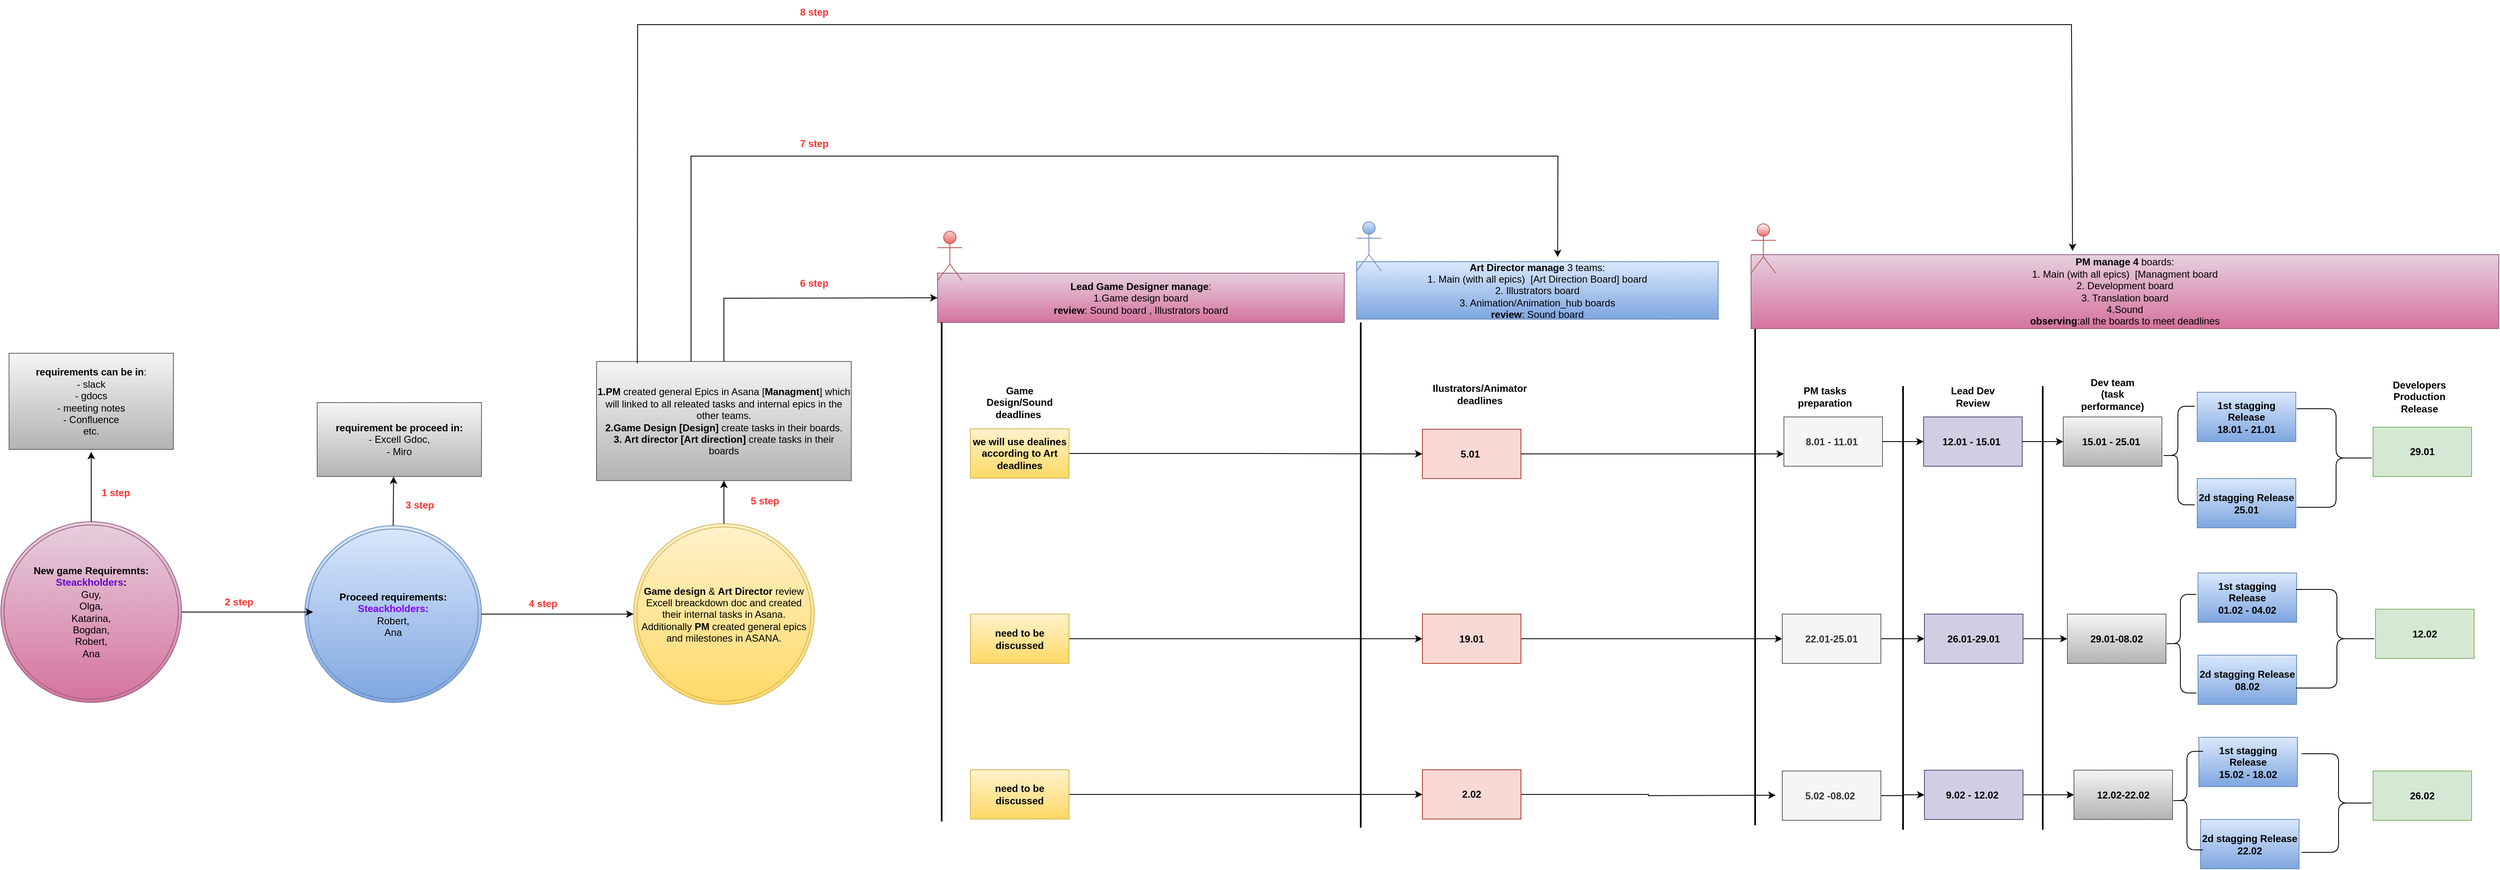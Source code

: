 <mxfile version="22.1.17" type="github">
  <diagram name="Page-1" id="NS8pDAE-hcMTIMihtxfz">
    <mxGraphModel dx="2058" dy="1742" grid="1" gridSize="10" guides="1" tooltips="1" connect="1" arrows="1" fold="1" page="1" pageScale="1" pageWidth="850" pageHeight="1100" math="0" shadow="0">
      <root>
        <mxCell id="0" />
        <mxCell id="1" parent="0" />
        <mxCell id="FQVQUkdtEuEJuuCxDMSS-1" value="5.01&amp;nbsp;" style="rounded=0;whiteSpace=wrap;html=1;fillColor=#fad9d5;strokeColor=#ae4132;fontStyle=1" parent="1" vertex="1">
          <mxGeometry x="920" y="-107.5" width="120" height="60" as="geometry" />
        </mxCell>
        <mxCell id="FQVQUkdtEuEJuuCxDMSS-2" value="29.01" style="rounded=0;whiteSpace=wrap;html=1;fillColor=#d5e8d4;strokeColor=#82b366;fontStyle=1" parent="1" vertex="1">
          <mxGeometry x="2077" y="-110" width="120" height="60" as="geometry" />
        </mxCell>
        <mxCell id="FQVQUkdtEuEJuuCxDMSS-3" value="&lt;b&gt;Ilustrators/Animator deadlines&lt;/b&gt;" style="text;html=1;strokeColor=none;fillColor=none;align=center;verticalAlign=middle;whiteSpace=wrap;rounded=0;" parent="1" vertex="1">
          <mxGeometry x="960" y="-165.5" width="60" height="30" as="geometry" />
        </mxCell>
        <mxCell id="FQVQUkdtEuEJuuCxDMSS-4" value="&lt;b&gt;Developers Production Release&lt;/b&gt;" style="text;html=1;strokeColor=none;fillColor=none;align=center;verticalAlign=middle;whiteSpace=wrap;rounded=0;" parent="1" vertex="1">
          <mxGeometry x="2081" y="-162.5" width="105" height="30" as="geometry" />
        </mxCell>
        <mxCell id="FQVQUkdtEuEJuuCxDMSS-47" value="" style="edgeStyle=orthogonalEdgeStyle;rounded=0;orthogonalLoop=1;jettySize=auto;html=1;" parent="1" source="FQVQUkdtEuEJuuCxDMSS-5" target="FQVQUkdtEuEJuuCxDMSS-21" edge="1">
          <mxGeometry relative="1" as="geometry" />
        </mxCell>
        <mxCell id="FQVQUkdtEuEJuuCxDMSS-5" value="19.01" style="rounded=0;whiteSpace=wrap;html=1;fillColor=#fad9d5;strokeColor=#ae4132;fontStyle=1" parent="1" vertex="1">
          <mxGeometry x="920" y="117.5" width="120" height="60" as="geometry" />
        </mxCell>
        <mxCell id="FQVQUkdtEuEJuuCxDMSS-6" value="12.02" style="rounded=0;whiteSpace=wrap;html=1;fillColor=#d5e8d4;strokeColor=#82b366;fontStyle=1" parent="1" vertex="1">
          <mxGeometry x="2080" y="111.5" width="120" height="60" as="geometry" />
        </mxCell>
        <mxCell id="FQVQUkdtEuEJuuCxDMSS-50" value="" style="edgeStyle=orthogonalEdgeStyle;rounded=0;orthogonalLoop=1;jettySize=auto;html=1;" parent="1" source="FQVQUkdtEuEJuuCxDMSS-7" edge="1">
          <mxGeometry relative="1" as="geometry">
            <mxPoint x="1350" y="338" as="targetPoint" />
          </mxGeometry>
        </mxCell>
        <mxCell id="FQVQUkdtEuEJuuCxDMSS-7" value="2.02" style="rounded=0;whiteSpace=wrap;html=1;fillColor=#fad9d5;strokeColor=#ae4132;fontStyle=1" parent="1" vertex="1">
          <mxGeometry x="920" y="307" width="120" height="60" as="geometry" />
        </mxCell>
        <mxCell id="FQVQUkdtEuEJuuCxDMSS-8" value="26.02" style="rounded=0;whiteSpace=wrap;html=1;fillColor=#d5e8d4;strokeColor=#82b366;fontStyle=1" parent="1" vertex="1">
          <mxGeometry x="2077" y="308.5" width="120" height="60" as="geometry" />
        </mxCell>
        <mxCell id="FQVQUkdtEuEJuuCxDMSS-10" value="&lt;b&gt;PM tasks preparation&lt;/b&gt;" style="text;html=1;strokeColor=none;fillColor=none;align=center;verticalAlign=middle;whiteSpace=wrap;rounded=0;" parent="1" vertex="1">
          <mxGeometry x="1380" y="-162.5" width="60" height="30" as="geometry" />
        </mxCell>
        <mxCell id="FQVQUkdtEuEJuuCxDMSS-11" value="8.01 - 11.01&amp;nbsp;" style="rounded=0;whiteSpace=wrap;html=1;fillColor=#f5f5f5;fontColor=#333333;strokeColor=#666666;fontStyle=1" parent="1" vertex="1">
          <mxGeometry x="1360" y="-122.5" width="120" height="60" as="geometry" />
        </mxCell>
        <mxCell id="FQVQUkdtEuEJuuCxDMSS-12" value="12.01 - 15.01&amp;nbsp;" style="rounded=0;whiteSpace=wrap;html=1;fillColor=#d0cee2;strokeColor=#56517e;fontStyle=1" parent="1" vertex="1">
          <mxGeometry x="1530" y="-122.5" width="120" height="60" as="geometry" />
        </mxCell>
        <mxCell id="FQVQUkdtEuEJuuCxDMSS-13" value="15.01 - 25.01&amp;nbsp;" style="rounded=0;whiteSpace=wrap;html=1;fillColor=#f5f5f5;gradientColor=#b3b3b3;strokeColor=#666666;fontStyle=1" parent="1" vertex="1">
          <mxGeometry x="1700" y="-122.5" width="120" height="60" as="geometry" />
        </mxCell>
        <mxCell id="FQVQUkdtEuEJuuCxDMSS-14" value="&lt;b&gt;Lead Dev Review&lt;/b&gt;" style="text;html=1;strokeColor=none;fillColor=none;align=center;verticalAlign=middle;whiteSpace=wrap;rounded=0;" parent="1" vertex="1">
          <mxGeometry x="1560" y="-162.5" width="60" height="30" as="geometry" />
        </mxCell>
        <mxCell id="FQVQUkdtEuEJuuCxDMSS-15" value="&lt;b&gt;Dev team (task performance)&lt;/b&gt;" style="text;html=1;strokeColor=none;fillColor=none;align=center;verticalAlign=middle;whiteSpace=wrap;rounded=0;" parent="1" vertex="1">
          <mxGeometry x="1730" y="-165.5" width="60" height="30" as="geometry" />
        </mxCell>
        <mxCell id="FQVQUkdtEuEJuuCxDMSS-16" value="1st stagging Release&lt;br&gt;18.01 - 21.01" style="rounded=0;whiteSpace=wrap;html=1;fillColor=#dae8fc;gradientColor=#7ea6e0;strokeColor=#6c8ebf;fontStyle=1" parent="1" vertex="1">
          <mxGeometry x="1863" y="-152.5" width="120" height="60" as="geometry" />
        </mxCell>
        <mxCell id="FQVQUkdtEuEJuuCxDMSS-17" value="2d stagging Release&lt;br&gt;25.01" style="rounded=0;whiteSpace=wrap;html=1;fillColor=#dae8fc;gradientColor=#7ea6e0;strokeColor=#6c8ebf;fontStyle=1" parent="1" vertex="1">
          <mxGeometry x="1863" y="-47.5" width="120" height="60" as="geometry" />
        </mxCell>
        <mxCell id="FQVQUkdtEuEJuuCxDMSS-20" value="" style="shape=curlyBracket;whiteSpace=wrap;html=1;rounded=1;flipH=1;labelPosition=right;verticalLabelPosition=middle;align=left;verticalAlign=middle;" parent="1" vertex="1">
          <mxGeometry x="1984" y="-132.5" width="96" height="120" as="geometry" />
        </mxCell>
        <mxCell id="FQVQUkdtEuEJuuCxDMSS-48" value="" style="edgeStyle=orthogonalEdgeStyle;rounded=0;orthogonalLoop=1;jettySize=auto;html=1;" parent="1" source="FQVQUkdtEuEJuuCxDMSS-21" target="FQVQUkdtEuEJuuCxDMSS-30" edge="1">
          <mxGeometry relative="1" as="geometry" />
        </mxCell>
        <mxCell id="FQVQUkdtEuEJuuCxDMSS-21" value="22.01-25.01" style="rounded=0;whiteSpace=wrap;html=1;fillColor=#f5f5f5;fontColor=#333333;strokeColor=#666666;fontStyle=1" parent="1" vertex="1">
          <mxGeometry x="1358" y="117.5" width="120" height="60" as="geometry" />
        </mxCell>
        <mxCell id="FQVQUkdtEuEJuuCxDMSS-24" value="" style="endArrow=classic;html=1;rounded=0;exitX=1;exitY=0.5;exitDx=0;exitDy=0;entryX=0;entryY=0.5;entryDx=0;entryDy=0;" parent="1" source="FQVQUkdtEuEJuuCxDMSS-11" target="FQVQUkdtEuEJuuCxDMSS-12" edge="1">
          <mxGeometry width="50" height="50" relative="1" as="geometry">
            <mxPoint x="1490" y="87.5" as="sourcePoint" />
            <mxPoint x="1540" y="37.5" as="targetPoint" />
          </mxGeometry>
        </mxCell>
        <mxCell id="FQVQUkdtEuEJuuCxDMSS-25" value="" style="endArrow=classic;html=1;rounded=0;exitX=1;exitY=0.5;exitDx=0;exitDy=0;entryX=0;entryY=0.5;entryDx=0;entryDy=0;" parent="1" source="FQVQUkdtEuEJuuCxDMSS-12" target="FQVQUkdtEuEJuuCxDMSS-13" edge="1">
          <mxGeometry width="50" height="50" relative="1" as="geometry">
            <mxPoint x="1670" y="27.5" as="sourcePoint" />
            <mxPoint x="1720" y="-22.5" as="targetPoint" />
          </mxGeometry>
        </mxCell>
        <mxCell id="FQVQUkdtEuEJuuCxDMSS-26" value="&lt;b&gt;Game design&lt;/b&gt;&amp;nbsp;&amp;amp; &lt;b&gt;Art Director&amp;nbsp;&lt;/b&gt;review Excell breackdown doc and created their internal tasks in Asana. Additionally&amp;nbsp;&lt;b&gt;PM &lt;/b&gt;created general epics and milestones in ASANA." style="ellipse;shape=doubleEllipse;whiteSpace=wrap;html=1;aspect=fixed;fillColor=#fff2cc;strokeColor=#d6b656;gradientColor=#ffd966;" parent="1" vertex="1">
          <mxGeometry x="-40" y="7.5" width="220" height="220" as="geometry" />
        </mxCell>
        <mxCell id="FQVQUkdtEuEJuuCxDMSS-49" value="" style="edgeStyle=orthogonalEdgeStyle;rounded=0;orthogonalLoop=1;jettySize=auto;html=1;" parent="1" source="FQVQUkdtEuEJuuCxDMSS-30" target="FQVQUkdtEuEJuuCxDMSS-31" edge="1">
          <mxGeometry relative="1" as="geometry" />
        </mxCell>
        <mxCell id="FQVQUkdtEuEJuuCxDMSS-30" value="26.01-29.01" style="rounded=0;whiteSpace=wrap;html=1;fillColor=#d0cee2;strokeColor=#56517e;fontStyle=1" parent="1" vertex="1">
          <mxGeometry x="1531" y="117.5" width="120" height="60" as="geometry" />
        </mxCell>
        <mxCell id="FQVQUkdtEuEJuuCxDMSS-31" value="29.01-08.02" style="rounded=0;whiteSpace=wrap;html=1;fillColor=#f5f5f5;gradientColor=#b3b3b3;strokeColor=#666666;fontStyle=1" parent="1" vertex="1">
          <mxGeometry x="1705" y="117.5" width="120" height="60" as="geometry" />
        </mxCell>
        <mxCell id="FQVQUkdtEuEJuuCxDMSS-32" value="1st stagging Release&lt;br&gt;01.02 - 04.02" style="rounded=0;whiteSpace=wrap;html=1;fillColor=#dae8fc;gradientColor=#7ea6e0;strokeColor=#6c8ebf;fontStyle=1" parent="1" vertex="1">
          <mxGeometry x="1864" y="67.5" width="120" height="60" as="geometry" />
        </mxCell>
        <mxCell id="FQVQUkdtEuEJuuCxDMSS-34" value="2d stagging Release&lt;br&gt;08.02" style="rounded=0;whiteSpace=wrap;html=1;fillColor=#dae8fc;gradientColor=#7ea6e0;strokeColor=#6c8ebf;fontStyle=1" parent="1" vertex="1">
          <mxGeometry x="1864" y="167.5" width="120" height="60" as="geometry" />
        </mxCell>
        <mxCell id="FQVQUkdtEuEJuuCxDMSS-51" value="" style="edgeStyle=orthogonalEdgeStyle;rounded=0;orthogonalLoop=1;jettySize=auto;html=1;" parent="1" source="FQVQUkdtEuEJuuCxDMSS-35" target="FQVQUkdtEuEJuuCxDMSS-36" edge="1">
          <mxGeometry relative="1" as="geometry" />
        </mxCell>
        <mxCell id="FQVQUkdtEuEJuuCxDMSS-35" value="5.02 -08.02&amp;nbsp;" style="rounded=0;whiteSpace=wrap;html=1;fillColor=#f5f5f5;fontColor=#333333;strokeColor=#666666;fontStyle=1" parent="1" vertex="1">
          <mxGeometry x="1358" y="308.5" width="120" height="60" as="geometry" />
        </mxCell>
        <mxCell id="FQVQUkdtEuEJuuCxDMSS-52" value="" style="edgeStyle=orthogonalEdgeStyle;rounded=0;orthogonalLoop=1;jettySize=auto;html=1;" parent="1" source="FQVQUkdtEuEJuuCxDMSS-36" target="FQVQUkdtEuEJuuCxDMSS-37" edge="1">
          <mxGeometry relative="1" as="geometry" />
        </mxCell>
        <mxCell id="FQVQUkdtEuEJuuCxDMSS-36" value="9.02 - 12.02&amp;nbsp;" style="rounded=0;whiteSpace=wrap;html=1;fillColor=#d0cee2;strokeColor=#56517e;fontStyle=1" parent="1" vertex="1">
          <mxGeometry x="1531" y="307.5" width="120" height="60" as="geometry" />
        </mxCell>
        <mxCell id="FQVQUkdtEuEJuuCxDMSS-37" value="12.02-22.02" style="rounded=0;whiteSpace=wrap;html=1;fillColor=#f5f5f5;gradientColor=#b3b3b3;strokeColor=#666666;fontStyle=1" parent="1" vertex="1">
          <mxGeometry x="1713" y="307.5" width="120" height="60" as="geometry" />
        </mxCell>
        <mxCell id="FQVQUkdtEuEJuuCxDMSS-38" value="1st stagging Release&lt;br&gt;15.02 - 18.02" style="rounded=0;whiteSpace=wrap;html=1;fontStyle=1;fillColor=#dae8fc;gradientColor=#7ea6e0;strokeColor=#6c8ebf;" parent="1" vertex="1">
          <mxGeometry x="1865" y="267.5" width="120" height="60" as="geometry" />
        </mxCell>
        <mxCell id="FQVQUkdtEuEJuuCxDMSS-40" value="2d stagging Release&lt;br&gt;22.02" style="rounded=0;whiteSpace=wrap;html=1;fontStyle=1;fillColor=#dae8fc;gradientColor=#7ea6e0;strokeColor=#6c8ebf;" parent="1" vertex="1">
          <mxGeometry x="1867" y="367.5" width="120" height="60" as="geometry" />
        </mxCell>
        <mxCell id="FQVQUkdtEuEJuuCxDMSS-41" value="" style="shape=curlyBracket;whiteSpace=wrap;html=1;rounded=1;flipH=1;labelPosition=right;verticalLabelPosition=middle;align=left;verticalAlign=middle;" parent="1" vertex="1">
          <mxGeometry x="1983" y="87.5" width="100" height="120" as="geometry" />
        </mxCell>
        <mxCell id="FQVQUkdtEuEJuuCxDMSS-42" value="" style="shape=curlyBracket;whiteSpace=wrap;html=1;rounded=1;flipH=1;labelPosition=right;verticalLabelPosition=middle;align=left;verticalAlign=middle;" parent="1" vertex="1">
          <mxGeometry x="1990" y="287.5" width="90" height="120" as="geometry" />
        </mxCell>
        <mxCell id="FQVQUkdtEuEJuuCxDMSS-53" value="" style="shape=curlyBracket;whiteSpace=wrap;html=1;rounded=1;labelPosition=left;verticalLabelPosition=middle;align=right;verticalAlign=middle;" parent="1" vertex="1">
          <mxGeometry x="1823" y="93.5" width="39" height="120" as="geometry" />
        </mxCell>
        <mxCell id="FQVQUkdtEuEJuuCxDMSS-55" value="" style="shape=curlyBracket;whiteSpace=wrap;html=1;rounded=1;labelPosition=left;verticalLabelPosition=middle;align=right;verticalAlign=middle;" parent="1" vertex="1">
          <mxGeometry x="1819" y="-135.5" width="41" height="120" as="geometry" />
        </mxCell>
        <mxCell id="FQVQUkdtEuEJuuCxDMSS-57" value="" style="line;strokeWidth=2;direction=south;html=1;" parent="1" vertex="1">
          <mxGeometry x="840" y="-237.5" width="10" height="615" as="geometry" />
        </mxCell>
        <mxCell id="FQVQUkdtEuEJuuCxDMSS-58" value="" style="line;strokeWidth=2;direction=south;html=1;" parent="1" vertex="1">
          <mxGeometry x="1320" y="-247.5" width="10" height="622" as="geometry" />
        </mxCell>
        <mxCell id="FQVQUkdtEuEJuuCxDMSS-59" value="" style="line;strokeWidth=2;direction=south;html=1;" parent="1" vertex="1">
          <mxGeometry x="1500" y="-160" width="10" height="540" as="geometry" />
        </mxCell>
        <mxCell id="FQVQUkdtEuEJuuCxDMSS-60" value="" style="line;strokeWidth=2;direction=south;html=1;" parent="1" vertex="1">
          <mxGeometry x="1670" y="-160" width="10" height="540" as="geometry" />
        </mxCell>
        <mxCell id="FQVQUkdtEuEJuuCxDMSS-61" value="" style="shape=curlyBracket;whiteSpace=wrap;html=1;rounded=1;labelPosition=left;verticalLabelPosition=middle;align=right;verticalAlign=middle;" parent="1" vertex="1">
          <mxGeometry x="1831" y="284.5" width="39" height="120" as="geometry" />
        </mxCell>
        <mxCell id="KHOT-lx1iBEE0z3jemg4-2" value="&lt;b&gt;New game Requiremnts:&lt;/b&gt;&lt;br&gt;&lt;b style=&quot;&quot;&gt;&lt;font color=&quot;#6600cc&quot;&gt;Steackholders&lt;/font&gt;&lt;/b&gt;&lt;b&gt;:&lt;/b&gt;&lt;br&gt;Guy,&lt;br&gt;Olga,&lt;br&gt;Katarina,&lt;br&gt;Bogdan,&lt;br&gt;Robert,&lt;br&gt;Ana&lt;br&gt;" style="ellipse;shape=doubleEllipse;whiteSpace=wrap;html=1;aspect=fixed;fillColor=#e6d0de;strokeColor=#996185;gradientColor=#d5739d;" vertex="1" parent="1">
          <mxGeometry x="-810" y="5" width="220" height="220" as="geometry" />
        </mxCell>
        <mxCell id="KHOT-lx1iBEE0z3jemg4-3" value="&lt;b&gt;Proceed requirements:&lt;/b&gt;&lt;br&gt;&lt;font style=&quot;font-weight: bold;&quot; color=&quot;#7f00ff&quot;&gt;Steackholders:&lt;br&gt;&lt;/font&gt;Robert,&lt;br&gt;Ana" style="ellipse;shape=doubleEllipse;whiteSpace=wrap;html=1;aspect=fixed;fillColor=#dae8fc;strokeColor=#6c8ebf;gradientColor=#7ea6e0;" vertex="1" parent="1">
          <mxGeometry x="-440" y="10" width="215" height="215" as="geometry" />
        </mxCell>
        <mxCell id="KHOT-lx1iBEE0z3jemg4-4" value="" style="endArrow=classic;html=1;rounded=0;exitX=0.5;exitY=0;exitDx=0;exitDy=0;" edge="1" parent="1" source="KHOT-lx1iBEE0z3jemg4-2">
          <mxGeometry width="50" height="50" relative="1" as="geometry">
            <mxPoint x="-670" y="-50" as="sourcePoint" />
            <mxPoint x="-700" y="-80" as="targetPoint" />
          </mxGeometry>
        </mxCell>
        <mxCell id="KHOT-lx1iBEE0z3jemg4-5" value="&lt;b&gt;requirements can be in&lt;/b&gt;:&lt;br&gt;- slack&lt;br&gt;- gdocs&lt;br&gt;- meeting notes&lt;br&gt;- Confluence&lt;br&gt;etc." style="rounded=0;whiteSpace=wrap;html=1;fillColor=#f5f5f5;gradientColor=#b3b3b3;strokeColor=#666666;" vertex="1" parent="1">
          <mxGeometry x="-800" y="-200" width="200" height="117" as="geometry" />
        </mxCell>
        <mxCell id="KHOT-lx1iBEE0z3jemg4-6" value="&lt;b&gt;requirement be proceed in:&lt;/b&gt;&lt;br&gt;- Excell Gdoc,&lt;br&gt;- Miro" style="rounded=0;whiteSpace=wrap;html=1;fillColor=#f5f5f5;gradientColor=#b3b3b3;strokeColor=#666666;" vertex="1" parent="1">
          <mxGeometry x="-425" y="-140" width="200" height="90" as="geometry" />
        </mxCell>
        <mxCell id="KHOT-lx1iBEE0z3jemg4-7" value="" style="endArrow=classic;html=1;rounded=0;exitX=0.5;exitY=0;exitDx=0;exitDy=0;" edge="1" parent="1" source="KHOT-lx1iBEE0z3jemg4-3">
          <mxGeometry width="50" height="50" relative="1" as="geometry">
            <mxPoint x="-380" y="10" as="sourcePoint" />
            <mxPoint x="-332" y="-50" as="targetPoint" />
          </mxGeometry>
        </mxCell>
        <mxCell id="KHOT-lx1iBEE0z3jemg4-8" value="" style="endArrow=classic;html=1;rounded=0;exitX=1;exitY=0.5;exitDx=0;exitDy=0;" edge="1" parent="1" source="KHOT-lx1iBEE0z3jemg4-2">
          <mxGeometry width="50" height="50" relative="1" as="geometry">
            <mxPoint x="-530" y="160" as="sourcePoint" />
            <mxPoint x="-430" y="115" as="targetPoint" />
          </mxGeometry>
        </mxCell>
        <mxCell id="KHOT-lx1iBEE0z3jemg4-9" value="&lt;b&gt;&lt;font color=&quot;#ff3333&quot;&gt;1 step&lt;/font&gt;&lt;/b&gt;" style="text;html=1;strokeColor=none;fillColor=none;align=center;verticalAlign=middle;whiteSpace=wrap;rounded=0;" vertex="1" parent="1">
          <mxGeometry x="-700" y="-45" width="60" height="30" as="geometry" />
        </mxCell>
        <mxCell id="KHOT-lx1iBEE0z3jemg4-10" value="&lt;b&gt;&lt;font color=&quot;#ff3333&quot;&gt;2 step&lt;/font&gt;&lt;/b&gt;" style="text;html=1;strokeColor=none;fillColor=none;align=center;verticalAlign=middle;whiteSpace=wrap;rounded=0;" vertex="1" parent="1">
          <mxGeometry x="-550" y="87.5" width="60" height="30" as="geometry" />
        </mxCell>
        <mxCell id="KHOT-lx1iBEE0z3jemg4-11" value="&lt;b&gt;&lt;font color=&quot;#ff3333&quot;&gt;3 step&lt;/font&gt;&lt;/b&gt;" style="text;html=1;strokeColor=none;fillColor=none;align=center;verticalAlign=middle;whiteSpace=wrap;rounded=0;" vertex="1" parent="1">
          <mxGeometry x="-330" y="-30" width="60" height="30" as="geometry" />
        </mxCell>
        <mxCell id="KHOT-lx1iBEE0z3jemg4-12" value="" style="endArrow=classic;html=1;rounded=0;exitX=1;exitY=0.5;exitDx=0;exitDy=0;entryX=0;entryY=0.5;entryDx=0;entryDy=0;" edge="1" parent="1" source="KHOT-lx1iBEE0z3jemg4-3" target="FQVQUkdtEuEJuuCxDMSS-26">
          <mxGeometry width="50" height="50" relative="1" as="geometry">
            <mxPoint x="-170" y="170" as="sourcePoint" />
            <mxPoint x="-120" y="120" as="targetPoint" />
          </mxGeometry>
        </mxCell>
        <mxCell id="KHOT-lx1iBEE0z3jemg4-13" value="&lt;b&gt;&lt;font color=&quot;#ff3333&quot;&gt;4 step&lt;/font&gt;&lt;/b&gt;" style="text;html=1;strokeColor=none;fillColor=none;align=center;verticalAlign=middle;whiteSpace=wrap;rounded=0;" vertex="1" parent="1">
          <mxGeometry x="-180" y="89.5" width="60" height="30" as="geometry" />
        </mxCell>
        <mxCell id="KHOT-lx1iBEE0z3jemg4-14" value="&lt;b&gt;1.PM &lt;/b&gt;created general Epics in Asana [&lt;b&gt;Managment&lt;/b&gt;] which will linked to all releated tasks and internal epics in the other teams. &lt;br&gt;&lt;b&gt;2.Game Design [Design]&amp;nbsp;&lt;/b&gt;create tasks in their boards.&lt;br&gt;&lt;b&gt;3. Art director&amp;nbsp;[Art direction]&lt;/b&gt; create tasks in their boards" style="rounded=0;whiteSpace=wrap;html=1;fillColor=#f5f5f5;gradientColor=#b3b3b3;strokeColor=#666666;" vertex="1" parent="1">
          <mxGeometry x="-85" y="-190" width="310" height="145" as="geometry" />
        </mxCell>
        <mxCell id="KHOT-lx1iBEE0z3jemg4-15" value="" style="endArrow=classic;html=1;rounded=0;exitX=0.5;exitY=0;exitDx=0;exitDy=0;entryX=0.5;entryY=1;entryDx=0;entryDy=0;" edge="1" parent="1" source="FQVQUkdtEuEJuuCxDMSS-26" target="KHOT-lx1iBEE0z3jemg4-14">
          <mxGeometry width="50" height="50" relative="1" as="geometry">
            <mxPoint x="240" y="100" as="sourcePoint" />
            <mxPoint x="290" y="50" as="targetPoint" />
          </mxGeometry>
        </mxCell>
        <mxCell id="KHOT-lx1iBEE0z3jemg4-16" value="&lt;b&gt;&lt;font color=&quot;#ff3333&quot;&gt;5 step&lt;/font&gt;&lt;/b&gt;" style="text;html=1;strokeColor=none;fillColor=none;align=center;verticalAlign=middle;whiteSpace=wrap;rounded=0;" vertex="1" parent="1">
          <mxGeometry x="90" y="-35" width="60" height="30" as="geometry" />
        </mxCell>
        <mxCell id="KHOT-lx1iBEE0z3jemg4-17" value="&lt;b&gt;Lead Game Designer manage&lt;/b&gt;:&lt;br&gt;1.Game design board&lt;br&gt;&lt;b&gt;review&lt;/b&gt;: Sound board , Illustrators board" style="rounded=0;whiteSpace=wrap;html=1;fillColor=#e6d0de;gradientColor=#d5739d;strokeColor=#996185;" vertex="1" parent="1">
          <mxGeometry x="330" y="-297.5" width="495" height="60" as="geometry" />
        </mxCell>
        <mxCell id="KHOT-lx1iBEE0z3jemg4-20" value="&lt;b&gt;Art Director manage&amp;nbsp;&lt;/b&gt;3 teams:&lt;br&gt;1. Main (with all epics)&amp;nbsp; [Art Direction Board] board&lt;br&gt;2. Illustrators board&lt;br&gt;3. Animation/Animation_hub boards&lt;br&gt;&lt;b&gt;review&lt;/b&gt;: Sound board" style="rounded=0;whiteSpace=wrap;html=1;fillColor=#dae8fc;gradientColor=#7ea6e0;strokeColor=#6c8ebf;" vertex="1" parent="1">
          <mxGeometry x="840" y="-311.5" width="440" height="70" as="geometry" />
        </mxCell>
        <mxCell id="KHOT-lx1iBEE0z3jemg4-21" value="&lt;b&gt;PM manage 4&lt;/b&gt;&amp;nbsp;boards:&lt;br&gt;1. Main (with all epics)&amp;nbsp; [Managment board&lt;br&gt;2. Development board&lt;br&gt;3. Translation board&lt;br&gt;4.Sound&lt;br&gt;&lt;b&gt;observing&lt;/b&gt;:all the boards to meet deadlines" style="rounded=0;whiteSpace=wrap;html=1;fillColor=#e6d0de;gradientColor=#d5739d;strokeColor=#996185;" vertex="1" parent="1">
          <mxGeometry x="1320" y="-320" width="910" height="90" as="geometry" />
        </mxCell>
        <mxCell id="KHOT-lx1iBEE0z3jemg4-22" value="Actor" style="shape=umlActor;verticalLabelPosition=bottom;verticalAlign=top;html=1;outlineConnect=0;labelBackgroundColor=none;fillColor=default;gradientColor=#ea6b66;strokeColor=#b85450;noLabel=1;" vertex="1" parent="1">
          <mxGeometry x="1320" y="-357.5" width="30" height="60" as="geometry" />
        </mxCell>
        <mxCell id="KHOT-lx1iBEE0z3jemg4-23" value="Actor" style="shape=umlActor;verticalLabelPosition=bottom;verticalAlign=top;html=1;outlineConnect=0;fillColor=#f8cecc;gradientColor=#ea6b66;strokeColor=#b85450;noLabel=1;" vertex="1" parent="1">
          <mxGeometry x="330" y="-348.5" width="30" height="60" as="geometry" />
        </mxCell>
        <mxCell id="KHOT-lx1iBEE0z3jemg4-24" value="Actor" style="shape=umlActor;verticalLabelPosition=bottom;verticalAlign=top;html=1;outlineConnect=0;fillColor=#dae8fc;gradientColor=#7ea6e0;strokeColor=#6c8ebf;noLabel=1;" vertex="1" parent="1">
          <mxGeometry x="840" y="-360" width="30" height="60" as="geometry" />
        </mxCell>
        <mxCell id="KHOT-lx1iBEE0z3jemg4-35" style="edgeStyle=orthogonalEdgeStyle;rounded=0;orthogonalLoop=1;jettySize=auto;html=1;entryX=0;entryY=0.5;entryDx=0;entryDy=0;fontFamily=Helvetica;fontSize=12;fontColor=default;" edge="1" parent="1" source="KHOT-lx1iBEE0z3jemg4-28" target="FQVQUkdtEuEJuuCxDMSS-1">
          <mxGeometry relative="1" as="geometry" />
        </mxCell>
        <mxCell id="KHOT-lx1iBEE0z3jemg4-28" value="we will use dealines according to Art deadlines" style="rounded=0;whiteSpace=wrap;html=1;fillColor=#fff2cc;strokeColor=#d6b656;fontStyle=1;gradientColor=#ffd966;" vertex="1" parent="1">
          <mxGeometry x="370" y="-108" width="120" height="60" as="geometry" />
        </mxCell>
        <mxCell id="KHOT-lx1iBEE0z3jemg4-29" value="&lt;b&gt;Game Design/Sound deadlines&amp;nbsp;&lt;/b&gt;" style="text;html=1;strokeColor=none;fillColor=none;align=center;verticalAlign=middle;whiteSpace=wrap;rounded=0;" vertex="1" parent="1">
          <mxGeometry x="400" y="-155" width="60" height="30" as="geometry" />
        </mxCell>
        <mxCell id="KHOT-lx1iBEE0z3jemg4-37" style="edgeStyle=orthogonalEdgeStyle;rounded=0;orthogonalLoop=1;jettySize=auto;html=1;fontFamily=Helvetica;fontSize=12;fontColor=default;" edge="1" parent="1" source="KHOT-lx1iBEE0z3jemg4-30" target="FQVQUkdtEuEJuuCxDMSS-5">
          <mxGeometry relative="1" as="geometry">
            <mxPoint x="540" y="158" as="targetPoint" />
          </mxGeometry>
        </mxCell>
        <mxCell id="KHOT-lx1iBEE0z3jemg4-30" value="need to be discussed" style="rounded=0;whiteSpace=wrap;html=1;fillColor=#fff2cc;strokeColor=#d6b656;fontStyle=1;gradientColor=#ffd966;" vertex="1" parent="1">
          <mxGeometry x="370" y="117.5" width="120" height="60" as="geometry" />
        </mxCell>
        <mxCell id="KHOT-lx1iBEE0z3jemg4-40" style="edgeStyle=orthogonalEdgeStyle;rounded=0;orthogonalLoop=1;jettySize=auto;html=1;exitX=1;exitY=0.5;exitDx=0;exitDy=0;fontFamily=Helvetica;fontSize=12;fontColor=default;entryX=0;entryY=0.5;entryDx=0;entryDy=0;" edge="1" parent="1" source="KHOT-lx1iBEE0z3jemg4-31" target="FQVQUkdtEuEJuuCxDMSS-7">
          <mxGeometry relative="1" as="geometry">
            <mxPoint x="530" y="346.0" as="targetPoint" />
          </mxGeometry>
        </mxCell>
        <mxCell id="KHOT-lx1iBEE0z3jemg4-31" value="need to be discussed" style="rounded=0;whiteSpace=wrap;html=1;fillColor=#fff2cc;strokeColor=#d6b656;fontStyle=1;gradientColor=#ffd966;" vertex="1" parent="1">
          <mxGeometry x="370" y="307" width="120" height="60" as="geometry" />
        </mxCell>
        <mxCell id="KHOT-lx1iBEE0z3jemg4-32" value="" style="line;strokeWidth=2;direction=south;html=1;" vertex="1" parent="1">
          <mxGeometry x="330" y="-237.5" width="10" height="607.5" as="geometry" />
        </mxCell>
        <mxCell id="KHOT-lx1iBEE0z3jemg4-43" value="" style="endArrow=classic;html=1;rounded=0;fontFamily=Helvetica;fontSize=12;fontColor=default;exitX=1;exitY=0.5;exitDx=0;exitDy=0;entryX=0;entryY=0.75;entryDx=0;entryDy=0;" edge="1" parent="1" source="FQVQUkdtEuEJuuCxDMSS-1" target="FQVQUkdtEuEJuuCxDMSS-11">
          <mxGeometry width="50" height="50" relative="1" as="geometry">
            <mxPoint x="1070" y="60" as="sourcePoint" />
            <mxPoint x="1120" y="10" as="targetPoint" />
          </mxGeometry>
        </mxCell>
        <mxCell id="KHOT-lx1iBEE0z3jemg4-44" style="edgeStyle=orthogonalEdgeStyle;rounded=0;orthogonalLoop=1;jettySize=auto;html=1;exitX=0.5;exitY=1;exitDx=0;exitDy=0;fontFamily=Helvetica;fontSize=12;fontColor=default;" edge="1" parent="1" source="KHOT-lx1iBEE0z3jemg4-20" target="KHOT-lx1iBEE0z3jemg4-20">
          <mxGeometry relative="1" as="geometry" />
        </mxCell>
        <mxCell id="KHOT-lx1iBEE0z3jemg4-48" value="" style="endArrow=classic;html=1;rounded=0;fontFamily=Helvetica;fontSize=12;fontColor=default;exitX=0.5;exitY=0;exitDx=0;exitDy=0;entryX=0;entryY=0.5;entryDx=0;entryDy=0;" edge="1" parent="1" source="KHOT-lx1iBEE0z3jemg4-14" target="KHOT-lx1iBEE0z3jemg4-17">
          <mxGeometry width="50" height="50" relative="1" as="geometry">
            <mxPoint x="80" y="-260" as="sourcePoint" />
            <mxPoint x="130" y="-310" as="targetPoint" />
            <Array as="points">
              <mxPoint x="70" y="-267" />
            </Array>
          </mxGeometry>
        </mxCell>
        <mxCell id="KHOT-lx1iBEE0z3jemg4-49" value="" style="endArrow=classic;html=1;rounded=0;fontFamily=Helvetica;fontSize=12;fontColor=default;entryX=0.556;entryY=-0.08;entryDx=0;entryDy=0;entryPerimeter=0;" edge="1" parent="1" target="KHOT-lx1iBEE0z3jemg4-20">
          <mxGeometry width="50" height="50" relative="1" as="geometry">
            <mxPoint x="30" y="-190" as="sourcePoint" />
            <mxPoint x="70" y="-310" as="targetPoint" />
            <Array as="points">
              <mxPoint x="30" y="-440" />
              <mxPoint x="1085" y="-440" />
            </Array>
          </mxGeometry>
        </mxCell>
        <mxCell id="KHOT-lx1iBEE0z3jemg4-50" value="&lt;b&gt;&lt;font color=&quot;#ff3333&quot;&gt;6 step&lt;/font&gt;&lt;/b&gt;" style="text;html=1;strokeColor=none;fillColor=none;align=center;verticalAlign=middle;whiteSpace=wrap;rounded=0;" vertex="1" parent="1">
          <mxGeometry x="150" y="-300" width="60" height="30" as="geometry" />
        </mxCell>
        <mxCell id="KHOT-lx1iBEE0z3jemg4-51" value="&lt;b&gt;&lt;font color=&quot;#ff3333&quot;&gt;7 step&lt;/font&gt;&lt;/b&gt;" style="text;html=1;strokeColor=none;fillColor=none;align=center;verticalAlign=middle;whiteSpace=wrap;rounded=0;" vertex="1" parent="1">
          <mxGeometry x="150" y="-470" width="60" height="30" as="geometry" />
        </mxCell>
        <mxCell id="KHOT-lx1iBEE0z3jemg4-52" value="" style="endArrow=classic;html=1;rounded=0;fontFamily=Helvetica;fontSize=12;fontColor=default;exitX=0.16;exitY=0.016;exitDx=0;exitDy=0;exitPerimeter=0;entryX=0.43;entryY=-0.05;entryDx=0;entryDy=0;entryPerimeter=0;" edge="1" parent="1" source="KHOT-lx1iBEE0z3jemg4-14" target="KHOT-lx1iBEE0z3jemg4-21">
          <mxGeometry width="50" height="50" relative="1" as="geometry">
            <mxPoint x="-60" y="-300" as="sourcePoint" />
            <mxPoint x="1710" y="-320" as="targetPoint" />
            <Array as="points">
              <mxPoint x="-35" y="-600" />
              <mxPoint x="1710" y="-600" />
            </Array>
          </mxGeometry>
        </mxCell>
        <mxCell id="KHOT-lx1iBEE0z3jemg4-53" value="&lt;b&gt;&lt;font color=&quot;#ff3333&quot;&gt;8 step&lt;/font&gt;&lt;/b&gt;" style="text;html=1;strokeColor=none;fillColor=none;align=center;verticalAlign=middle;whiteSpace=wrap;rounded=0;" vertex="1" parent="1">
          <mxGeometry x="150" y="-630" width="60" height="30" as="geometry" />
        </mxCell>
      </root>
    </mxGraphModel>
  </diagram>
</mxfile>
